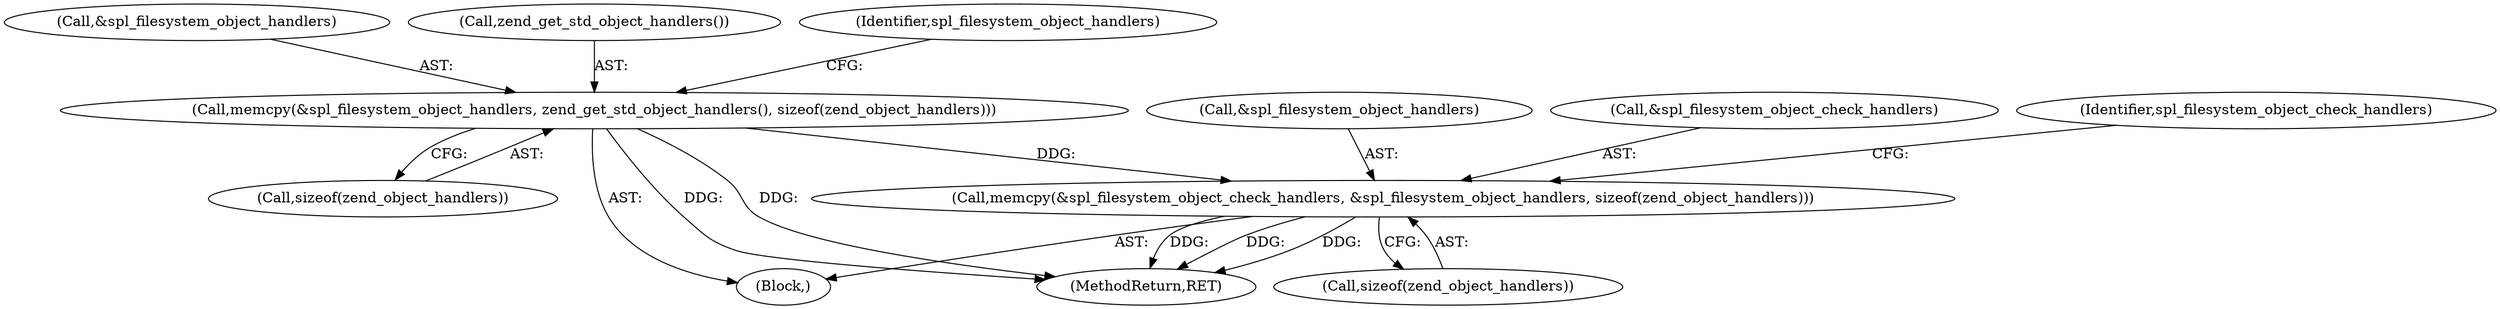 digraph "0_php-src_7245bff300d3fa8bacbef7897ff080a6f1c23eba?w=1@API" {
"1000219" [label="(Call,memcpy(&spl_filesystem_object_check_handlers, &spl_filesystem_object_handlers, sizeof(zend_object_handlers)))"];
"1000107" [label="(Call,memcpy(&spl_filesystem_object_handlers, zend_get_std_object_handlers(), sizeof(zend_object_handlers)))"];
"1000107" [label="(Call,memcpy(&spl_filesystem_object_handlers, zend_get_std_object_handlers(), sizeof(zend_object_handlers)))"];
"1000108" [label="(Call,&spl_filesystem_object_handlers)"];
"1000110" [label="(Call,zend_get_std_object_handlers())"];
"1000115" [label="(Identifier,spl_filesystem_object_handlers)"];
"1000111" [label="(Call,sizeof(zend_object_handlers))"];
"1000102" [label="(Block,)"];
"1000224" [label="(Call,sizeof(zend_object_handlers))"];
"1000222" [label="(Call,&spl_filesystem_object_handlers)"];
"1000219" [label="(Call,memcpy(&spl_filesystem_object_check_handlers, &spl_filesystem_object_handlers, sizeof(zend_object_handlers)))"];
"1000220" [label="(Call,&spl_filesystem_object_check_handlers)"];
"1000228" [label="(Identifier,spl_filesystem_object_check_handlers)"];
"1000273" [label="(MethodReturn,RET)"];
"1000219" -> "1000102"  [label="AST: "];
"1000219" -> "1000224"  [label="CFG: "];
"1000220" -> "1000219"  [label="AST: "];
"1000222" -> "1000219"  [label="AST: "];
"1000224" -> "1000219"  [label="AST: "];
"1000228" -> "1000219"  [label="CFG: "];
"1000219" -> "1000273"  [label="DDG: "];
"1000219" -> "1000273"  [label="DDG: "];
"1000219" -> "1000273"  [label="DDG: "];
"1000107" -> "1000219"  [label="DDG: "];
"1000107" -> "1000102"  [label="AST: "];
"1000107" -> "1000111"  [label="CFG: "];
"1000108" -> "1000107"  [label="AST: "];
"1000110" -> "1000107"  [label="AST: "];
"1000111" -> "1000107"  [label="AST: "];
"1000115" -> "1000107"  [label="CFG: "];
"1000107" -> "1000273"  [label="DDG: "];
"1000107" -> "1000273"  [label="DDG: "];
}
